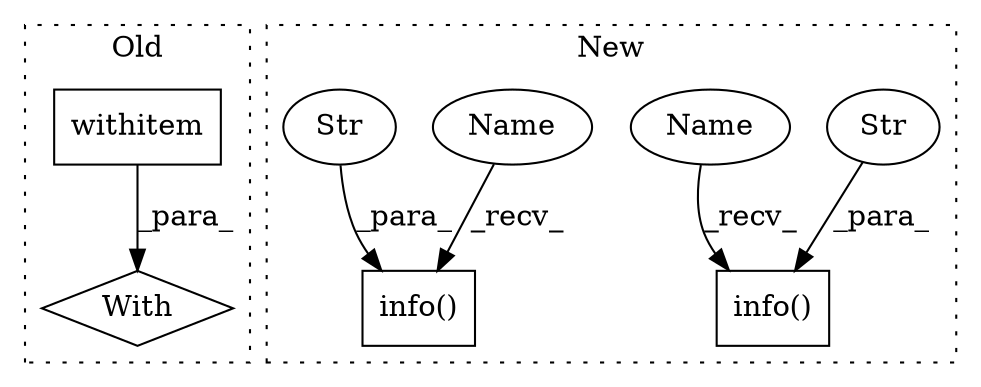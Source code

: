 digraph G {
subgraph cluster0 {
1 [label="With" a="39" s="7830,7840" l="5,36" shape="diamond"];
4 [label="withitem" a="49" s="7835" l="5" shape="box"];
label = "Old";
style="dotted";
}
subgraph cluster1 {
2 [label="info()" a="75" s="7866,7917" l="12,1" shape="box"];
3 [label="Str" a="66" s="7878" l="39" shape="ellipse"];
5 [label="info()" a="75" s="8099,8170" l="12,1" shape="box"];
6 [label="Str" a="66" s="8111" l="59" shape="ellipse"];
7 [label="Name" a="87" s="7866" l="6" shape="ellipse"];
8 [label="Name" a="87" s="8099" l="6" shape="ellipse"];
label = "New";
style="dotted";
}
3 -> 2 [label="_para_"];
4 -> 1 [label="_para_"];
6 -> 5 [label="_para_"];
7 -> 2 [label="_recv_"];
8 -> 5 [label="_recv_"];
}